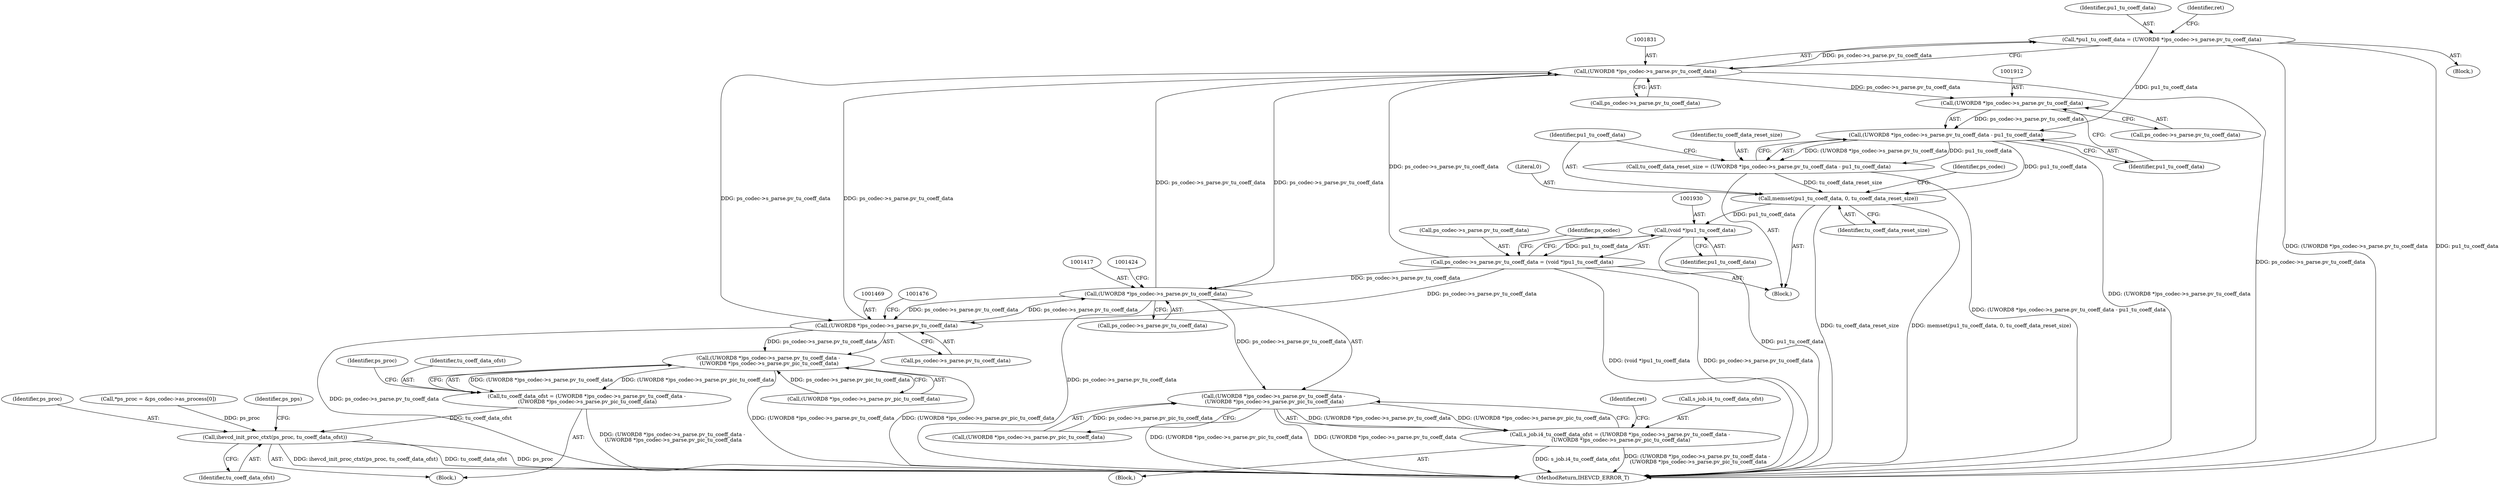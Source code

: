 digraph "0_Android_2b9fb0c2074d370a254b35e2489de2d94943578d@pointer" {
"1001828" [label="(Call,*pu1_tu_coeff_data = (UWORD8 *)ps_codec->s_parse.pv_tu_coeff_data)"];
"1001830" [label="(Call,(UWORD8 *)ps_codec->s_parse.pv_tu_coeff_data)"];
"1001416" [label="(Call,(UWORD8 *)ps_codec->s_parse.pv_tu_coeff_data)"];
"1001923" [label="(Call,ps_codec->s_parse.pv_tu_coeff_data = (void *)pu1_tu_coeff_data)"];
"1001929" [label="(Call,(void *)pu1_tu_coeff_data)"];
"1001919" [label="(Call,memset(pu1_tu_coeff_data, 0, tu_coeff_data_reset_size))"];
"1001910" [label="(Call,(UWORD8 *)ps_codec->s_parse.pv_tu_coeff_data - pu1_tu_coeff_data)"];
"1001911" [label="(Call,(UWORD8 *)ps_codec->s_parse.pv_tu_coeff_data)"];
"1001828" [label="(Call,*pu1_tu_coeff_data = (UWORD8 *)ps_codec->s_parse.pv_tu_coeff_data)"];
"1001908" [label="(Call,tu_coeff_data_reset_size = (UWORD8 *)ps_codec->s_parse.pv_tu_coeff_data - pu1_tu_coeff_data)"];
"1001468" [label="(Call,(UWORD8 *)ps_codec->s_parse.pv_tu_coeff_data)"];
"1001415" [label="(Call,(UWORD8 *)ps_codec->s_parse.pv_tu_coeff_data -\n (UWORD8 *)ps_codec->s_parse.pv_pic_tu_coeff_data)"];
"1001411" [label="(Call,s_job.i4_tu_coeff_data_ofst = (UWORD8 *)ps_codec->s_parse.pv_tu_coeff_data -\n (UWORD8 *)ps_codec->s_parse.pv_pic_tu_coeff_data)"];
"1001467" [label="(Call,(UWORD8 *)ps_codec->s_parse.pv_tu_coeff_data -\n (UWORD8 *)ps_codec->s_parse.pv_pic_tu_coeff_data)"];
"1001465" [label="(Call,tu_coeff_data_ofst = (UWORD8 *)ps_codec->s_parse.pv_tu_coeff_data -\n (UWORD8 *)ps_codec->s_parse.pv_pic_tu_coeff_data)"];
"1001516" [label="(Call,ihevcd_init_proc_ctxt(ps_proc, tu_coeff_data_ofst))"];
"1001832" [label="(Call,ps_codec->s_parse.pv_tu_coeff_data)"];
"1001418" [label="(Call,ps_codec->s_parse.pv_tu_coeff_data)"];
"1001475" [label="(Call,(UWORD8 *)ps_codec->s_parse.pv_pic_tu_coeff_data)"];
"1001454" [label="(Block,)"];
"1001416" [label="(Call,(UWORD8 *)ps_codec->s_parse.pv_tu_coeff_data)"];
"1001926" [label="(Identifier,ps_codec)"];
"1001829" [label="(Identifier,pu1_tu_coeff_data)"];
"1001431" [label="(Identifier,ret)"];
"1001921" [label="(Literal,0)"];
"1001516" [label="(Call,ihevcd_init_proc_ctxt(ps_proc, tu_coeff_data_ofst))"];
"1001838" [label="(Identifier,ret)"];
"1001466" [label="(Identifier,tu_coeff_data_ofst)"];
"1001908" [label="(Call,tu_coeff_data_reset_size = (UWORD8 *)ps_codec->s_parse.pv_tu_coeff_data - pu1_tu_coeff_data)"];
"1001456" [label="(Call,*ps_proc = &ps_codec->as_process[0])"];
"1001828" [label="(Call,*pu1_tu_coeff_data = (UWORD8 *)ps_codec->s_parse.pv_tu_coeff_data)"];
"1001920" [label="(Identifier,pu1_tu_coeff_data)"];
"1001931" [label="(Identifier,pu1_tu_coeff_data)"];
"1001924" [label="(Call,ps_codec->s_parse.pv_tu_coeff_data)"];
"1001484" [label="(Identifier,ps_proc)"];
"1001415" [label="(Call,(UWORD8 *)ps_codec->s_parse.pv_tu_coeff_data -\n (UWORD8 *)ps_codec->s_parse.pv_pic_tu_coeff_data)"];
"1001869" [label="(Block,)"];
"1001470" [label="(Call,ps_codec->s_parse.pv_tu_coeff_data)"];
"1001518" [label="(Identifier,tu_coeff_data_ofst)"];
"1001521" [label="(Identifier,ps_pps)"];
"1001423" [label="(Call,(UWORD8 *)ps_codec->s_parse.pv_pic_tu_coeff_data)"];
"1001919" [label="(Call,memset(pu1_tu_coeff_data, 0, tu_coeff_data_reset_size))"];
"1001361" [label="(Block,)"];
"1001467" [label="(Call,(UWORD8 *)ps_codec->s_parse.pv_tu_coeff_data -\n (UWORD8 *)ps_codec->s_parse.pv_pic_tu_coeff_data)"];
"1001412" [label="(Call,s_job.i4_tu_coeff_data_ofst)"];
"1001784" [label="(Block,)"];
"1001918" [label="(Identifier,pu1_tu_coeff_data)"];
"1004845" [label="(MethodReturn,IHEVCD_ERROR_T)"];
"1001910" [label="(Call,(UWORD8 *)ps_codec->s_parse.pv_tu_coeff_data - pu1_tu_coeff_data)"];
"1001929" [label="(Call,(void *)pu1_tu_coeff_data)"];
"1001468" [label="(Call,(UWORD8 *)ps_codec->s_parse.pv_tu_coeff_data)"];
"1001830" [label="(Call,(UWORD8 *)ps_codec->s_parse.pv_tu_coeff_data)"];
"1001909" [label="(Identifier,tu_coeff_data_reset_size)"];
"1001911" [label="(Call,(UWORD8 *)ps_codec->s_parse.pv_tu_coeff_data)"];
"1001465" [label="(Call,tu_coeff_data_ofst = (UWORD8 *)ps_codec->s_parse.pv_tu_coeff_data -\n (UWORD8 *)ps_codec->s_parse.pv_pic_tu_coeff_data)"];
"1001517" [label="(Identifier,ps_proc)"];
"1001922" [label="(Identifier,tu_coeff_data_reset_size)"];
"1001913" [label="(Call,ps_codec->s_parse.pv_tu_coeff_data)"];
"1001411" [label="(Call,s_job.i4_tu_coeff_data_ofst = (UWORD8 *)ps_codec->s_parse.pv_tu_coeff_data -\n (UWORD8 *)ps_codec->s_parse.pv_pic_tu_coeff_data)"];
"1001933" [label="(Identifier,ps_codec)"];
"1001923" [label="(Call,ps_codec->s_parse.pv_tu_coeff_data = (void *)pu1_tu_coeff_data)"];
"1001828" -> "1001784"  [label="AST: "];
"1001828" -> "1001830"  [label="CFG: "];
"1001829" -> "1001828"  [label="AST: "];
"1001830" -> "1001828"  [label="AST: "];
"1001838" -> "1001828"  [label="CFG: "];
"1001828" -> "1004845"  [label="DDG: (UWORD8 *)ps_codec->s_parse.pv_tu_coeff_data"];
"1001828" -> "1004845"  [label="DDG: pu1_tu_coeff_data"];
"1001830" -> "1001828"  [label="DDG: ps_codec->s_parse.pv_tu_coeff_data"];
"1001828" -> "1001910"  [label="DDG: pu1_tu_coeff_data"];
"1001830" -> "1001832"  [label="CFG: "];
"1001831" -> "1001830"  [label="AST: "];
"1001832" -> "1001830"  [label="AST: "];
"1001830" -> "1004845"  [label="DDG: ps_codec->s_parse.pv_tu_coeff_data"];
"1001830" -> "1001416"  [label="DDG: ps_codec->s_parse.pv_tu_coeff_data"];
"1001830" -> "1001468"  [label="DDG: ps_codec->s_parse.pv_tu_coeff_data"];
"1001416" -> "1001830"  [label="DDG: ps_codec->s_parse.pv_tu_coeff_data"];
"1001923" -> "1001830"  [label="DDG: ps_codec->s_parse.pv_tu_coeff_data"];
"1001468" -> "1001830"  [label="DDG: ps_codec->s_parse.pv_tu_coeff_data"];
"1001830" -> "1001911"  [label="DDG: ps_codec->s_parse.pv_tu_coeff_data"];
"1001416" -> "1001415"  [label="AST: "];
"1001416" -> "1001418"  [label="CFG: "];
"1001417" -> "1001416"  [label="AST: "];
"1001418" -> "1001416"  [label="AST: "];
"1001424" -> "1001416"  [label="CFG: "];
"1001416" -> "1004845"  [label="DDG: ps_codec->s_parse.pv_tu_coeff_data"];
"1001416" -> "1001415"  [label="DDG: ps_codec->s_parse.pv_tu_coeff_data"];
"1001923" -> "1001416"  [label="DDG: ps_codec->s_parse.pv_tu_coeff_data"];
"1001468" -> "1001416"  [label="DDG: ps_codec->s_parse.pv_tu_coeff_data"];
"1001416" -> "1001468"  [label="DDG: ps_codec->s_parse.pv_tu_coeff_data"];
"1001923" -> "1001869"  [label="AST: "];
"1001923" -> "1001929"  [label="CFG: "];
"1001924" -> "1001923"  [label="AST: "];
"1001929" -> "1001923"  [label="AST: "];
"1001933" -> "1001923"  [label="CFG: "];
"1001923" -> "1004845"  [label="DDG: (void *)pu1_tu_coeff_data"];
"1001923" -> "1004845"  [label="DDG: ps_codec->s_parse.pv_tu_coeff_data"];
"1001923" -> "1001468"  [label="DDG: ps_codec->s_parse.pv_tu_coeff_data"];
"1001929" -> "1001923"  [label="DDG: pu1_tu_coeff_data"];
"1001929" -> "1001931"  [label="CFG: "];
"1001930" -> "1001929"  [label="AST: "];
"1001931" -> "1001929"  [label="AST: "];
"1001929" -> "1004845"  [label="DDG: pu1_tu_coeff_data"];
"1001919" -> "1001929"  [label="DDG: pu1_tu_coeff_data"];
"1001919" -> "1001869"  [label="AST: "];
"1001919" -> "1001922"  [label="CFG: "];
"1001920" -> "1001919"  [label="AST: "];
"1001921" -> "1001919"  [label="AST: "];
"1001922" -> "1001919"  [label="AST: "];
"1001926" -> "1001919"  [label="CFG: "];
"1001919" -> "1004845"  [label="DDG: tu_coeff_data_reset_size"];
"1001919" -> "1004845"  [label="DDG: memset(pu1_tu_coeff_data, 0, tu_coeff_data_reset_size)"];
"1001910" -> "1001919"  [label="DDG: pu1_tu_coeff_data"];
"1001908" -> "1001919"  [label="DDG: tu_coeff_data_reset_size"];
"1001910" -> "1001908"  [label="AST: "];
"1001910" -> "1001918"  [label="CFG: "];
"1001911" -> "1001910"  [label="AST: "];
"1001918" -> "1001910"  [label="AST: "];
"1001908" -> "1001910"  [label="CFG: "];
"1001910" -> "1004845"  [label="DDG: (UWORD8 *)ps_codec->s_parse.pv_tu_coeff_data"];
"1001910" -> "1001908"  [label="DDG: (UWORD8 *)ps_codec->s_parse.pv_tu_coeff_data"];
"1001910" -> "1001908"  [label="DDG: pu1_tu_coeff_data"];
"1001911" -> "1001910"  [label="DDG: ps_codec->s_parse.pv_tu_coeff_data"];
"1001911" -> "1001913"  [label="CFG: "];
"1001912" -> "1001911"  [label="AST: "];
"1001913" -> "1001911"  [label="AST: "];
"1001918" -> "1001911"  [label="CFG: "];
"1001908" -> "1001869"  [label="AST: "];
"1001909" -> "1001908"  [label="AST: "];
"1001920" -> "1001908"  [label="CFG: "];
"1001908" -> "1004845"  [label="DDG: (UWORD8 *)ps_codec->s_parse.pv_tu_coeff_data - pu1_tu_coeff_data"];
"1001468" -> "1001467"  [label="AST: "];
"1001468" -> "1001470"  [label="CFG: "];
"1001469" -> "1001468"  [label="AST: "];
"1001470" -> "1001468"  [label="AST: "];
"1001476" -> "1001468"  [label="CFG: "];
"1001468" -> "1004845"  [label="DDG: ps_codec->s_parse.pv_tu_coeff_data"];
"1001468" -> "1001467"  [label="DDG: ps_codec->s_parse.pv_tu_coeff_data"];
"1001415" -> "1001411"  [label="AST: "];
"1001415" -> "1001423"  [label="CFG: "];
"1001423" -> "1001415"  [label="AST: "];
"1001411" -> "1001415"  [label="CFG: "];
"1001415" -> "1004845"  [label="DDG: (UWORD8 *)ps_codec->s_parse.pv_pic_tu_coeff_data"];
"1001415" -> "1004845"  [label="DDG: (UWORD8 *)ps_codec->s_parse.pv_tu_coeff_data"];
"1001415" -> "1001411"  [label="DDG: (UWORD8 *)ps_codec->s_parse.pv_tu_coeff_data"];
"1001415" -> "1001411"  [label="DDG: (UWORD8 *)ps_codec->s_parse.pv_pic_tu_coeff_data"];
"1001423" -> "1001415"  [label="DDG: ps_codec->s_parse.pv_pic_tu_coeff_data"];
"1001411" -> "1001361"  [label="AST: "];
"1001412" -> "1001411"  [label="AST: "];
"1001431" -> "1001411"  [label="CFG: "];
"1001411" -> "1004845"  [label="DDG: (UWORD8 *)ps_codec->s_parse.pv_tu_coeff_data -\n (UWORD8 *)ps_codec->s_parse.pv_pic_tu_coeff_data"];
"1001411" -> "1004845"  [label="DDG: s_job.i4_tu_coeff_data_ofst"];
"1001467" -> "1001465"  [label="AST: "];
"1001467" -> "1001475"  [label="CFG: "];
"1001475" -> "1001467"  [label="AST: "];
"1001465" -> "1001467"  [label="CFG: "];
"1001467" -> "1004845"  [label="DDG: (UWORD8 *)ps_codec->s_parse.pv_pic_tu_coeff_data"];
"1001467" -> "1004845"  [label="DDG: (UWORD8 *)ps_codec->s_parse.pv_tu_coeff_data"];
"1001467" -> "1001465"  [label="DDG: (UWORD8 *)ps_codec->s_parse.pv_tu_coeff_data"];
"1001467" -> "1001465"  [label="DDG: (UWORD8 *)ps_codec->s_parse.pv_pic_tu_coeff_data"];
"1001475" -> "1001467"  [label="DDG: ps_codec->s_parse.pv_pic_tu_coeff_data"];
"1001465" -> "1001454"  [label="AST: "];
"1001466" -> "1001465"  [label="AST: "];
"1001484" -> "1001465"  [label="CFG: "];
"1001465" -> "1004845"  [label="DDG: (UWORD8 *)ps_codec->s_parse.pv_tu_coeff_data -\n (UWORD8 *)ps_codec->s_parse.pv_pic_tu_coeff_data"];
"1001465" -> "1001516"  [label="DDG: tu_coeff_data_ofst"];
"1001516" -> "1001454"  [label="AST: "];
"1001516" -> "1001518"  [label="CFG: "];
"1001517" -> "1001516"  [label="AST: "];
"1001518" -> "1001516"  [label="AST: "];
"1001521" -> "1001516"  [label="CFG: "];
"1001516" -> "1004845"  [label="DDG: ps_proc"];
"1001516" -> "1004845"  [label="DDG: ihevcd_init_proc_ctxt(ps_proc, tu_coeff_data_ofst)"];
"1001516" -> "1004845"  [label="DDG: tu_coeff_data_ofst"];
"1001456" -> "1001516"  [label="DDG: ps_proc"];
}
